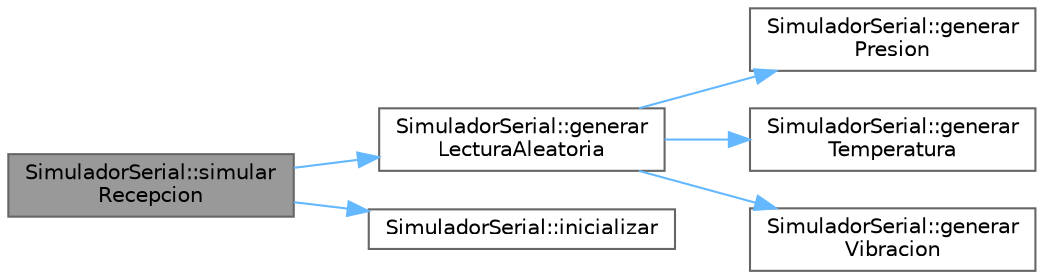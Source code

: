 digraph "SimuladorSerial::simularRecepcion"
{
 // INTERACTIVE_SVG=YES
 // LATEX_PDF_SIZE
  bgcolor="transparent";
  edge [fontname=Helvetica,fontsize=10,labelfontname=Helvetica,labelfontsize=10];
  node [fontname=Helvetica,fontsize=10,shape=box,height=0.2,width=0.4];
  rankdir="LR";
  Node1 [id="Node000001",label="SimuladorSerial::simular\lRecepcion",height=0.2,width=0.4,color="gray40", fillcolor="grey60", style="filled", fontcolor="black",tooltip="Simula recepción de datos del Arduino."];
  Node1 -> Node2 [id="edge1_Node000001_Node000002",color="steelblue1",style="solid",tooltip=" "];
  Node2 [id="Node000002",label="SimuladorSerial::generar\lLecturaAleatoria",height=0.2,width=0.4,color="grey40", fillcolor="white", style="filled",URL="$classSimuladorSerial.html#a67d5828c81bf751194bb6cbcacc85aef",tooltip="Genera una lectura aleatoria de cualquier tipo."];
  Node2 -> Node3 [id="edge2_Node000002_Node000003",color="steelblue1",style="solid",tooltip=" "];
  Node3 [id="Node000003",label="SimuladorSerial::generar\lPresion",height=0.2,width=0.4,color="grey40", fillcolor="white", style="filled",URL="$classSimuladorSerial.html#a5415b9a9acb74f134817179dc1cab79e",tooltip="Genera una lectura de presión."];
  Node2 -> Node4 [id="edge3_Node000002_Node000004",color="steelblue1",style="solid",tooltip=" "];
  Node4 [id="Node000004",label="SimuladorSerial::generar\lTemperatura",height=0.2,width=0.4,color="grey40", fillcolor="white", style="filled",URL="$classSimuladorSerial.html#aae93a0edc4705df1aed3898553e75c57",tooltip="Genera una lectura de temperatura."];
  Node2 -> Node5 [id="edge4_Node000002_Node000005",color="steelblue1",style="solid",tooltip=" "];
  Node5 [id="Node000005",label="SimuladorSerial::generar\lVibracion",height=0.2,width=0.4,color="grey40", fillcolor="white", style="filled",URL="$classSimuladorSerial.html#aa8653674f594ec3bae95292a3e6c377a",tooltip="Genera una lectura de vibración."];
  Node1 -> Node6 [id="edge5_Node000001_Node000006",color="steelblue1",style="solid",tooltip=" "];
  Node6 [id="Node000006",label="SimuladorSerial::inicializar",height=0.2,width=0.4,color="grey40", fillcolor="white", style="filled",URL="$classSimuladorSerial.html#ac5d73a4b41461486d4252489dea19cd5",tooltip="Inicializa el generador de números aleatorios."];
}
